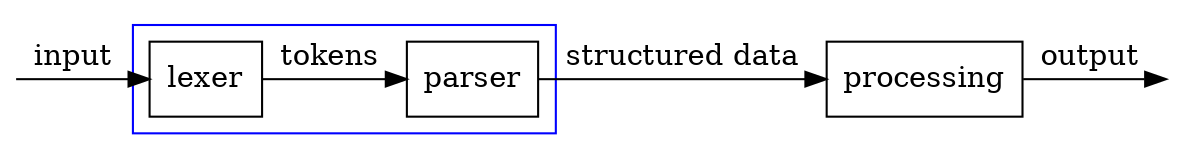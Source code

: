 digraph A {
	node [shape=box]
	rank=same; newrank=true

	in         -> lexer      [label="input  "]
	lexer      -> parser     [label="tokens "]
	parser     -> processing [label=" structured data "]
	processing -> out        [label="output "]

	in, out [label="" style="invis" shape="point"]
	subgraph cluster_parsing { color="blue"; lexer parser }
}
